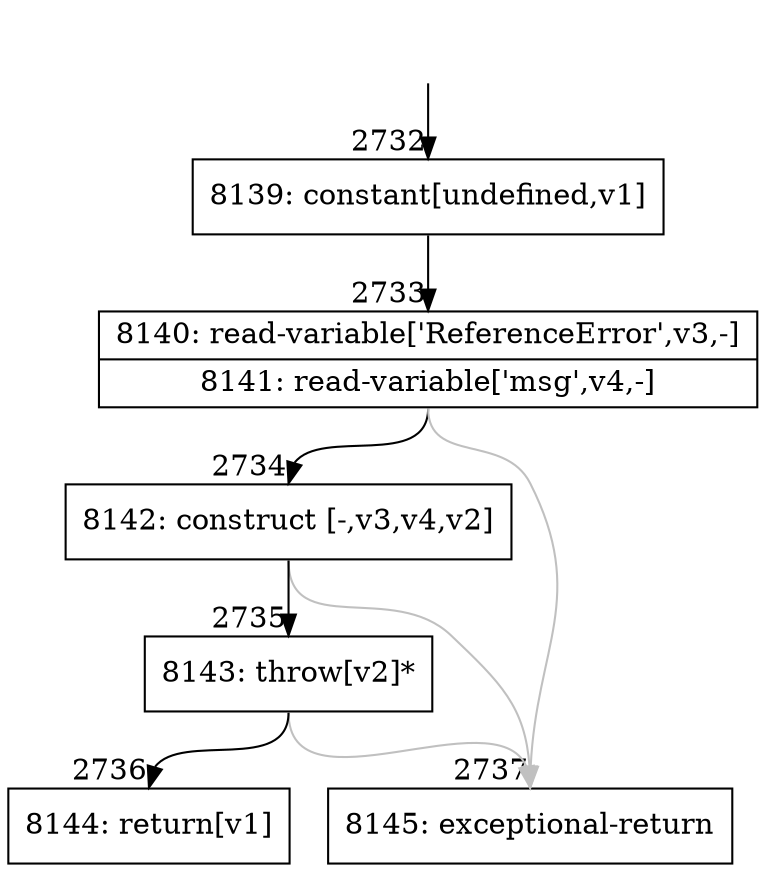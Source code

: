 digraph {
rankdir="TD"
BB_entry298[shape=none,label=""];
BB_entry298 -> BB2732 [tailport=s, headport=n, headlabel="    2732"]
BB2732 [shape=record label="{8139: constant[undefined,v1]}" ] 
BB2732 -> BB2733 [tailport=s, headport=n, headlabel="      2733"]
BB2733 [shape=record label="{8140: read-variable['ReferenceError',v3,-]|8141: read-variable['msg',v4,-]}" ] 
BB2733 -> BB2734 [tailport=s, headport=n, headlabel="      2734"]
BB2733 -> BB2737 [tailport=s, headport=n, color=gray, headlabel="      2737"]
BB2734 [shape=record label="{8142: construct [-,v3,v4,v2]}" ] 
BB2734 -> BB2735 [tailport=s, headport=n, headlabel="      2735"]
BB2734 -> BB2737 [tailport=s, headport=n, color=gray]
BB2735 [shape=record label="{8143: throw[v2]*}" ] 
BB2735 -> BB2736 [tailport=s, headport=n, headlabel="      2736"]
BB2735 -> BB2737 [tailport=s, headport=n, color=gray]
BB2736 [shape=record label="{8144: return[v1]}" ] 
BB2737 [shape=record label="{8145: exceptional-return}" ] 
//#$~ 3161
}
